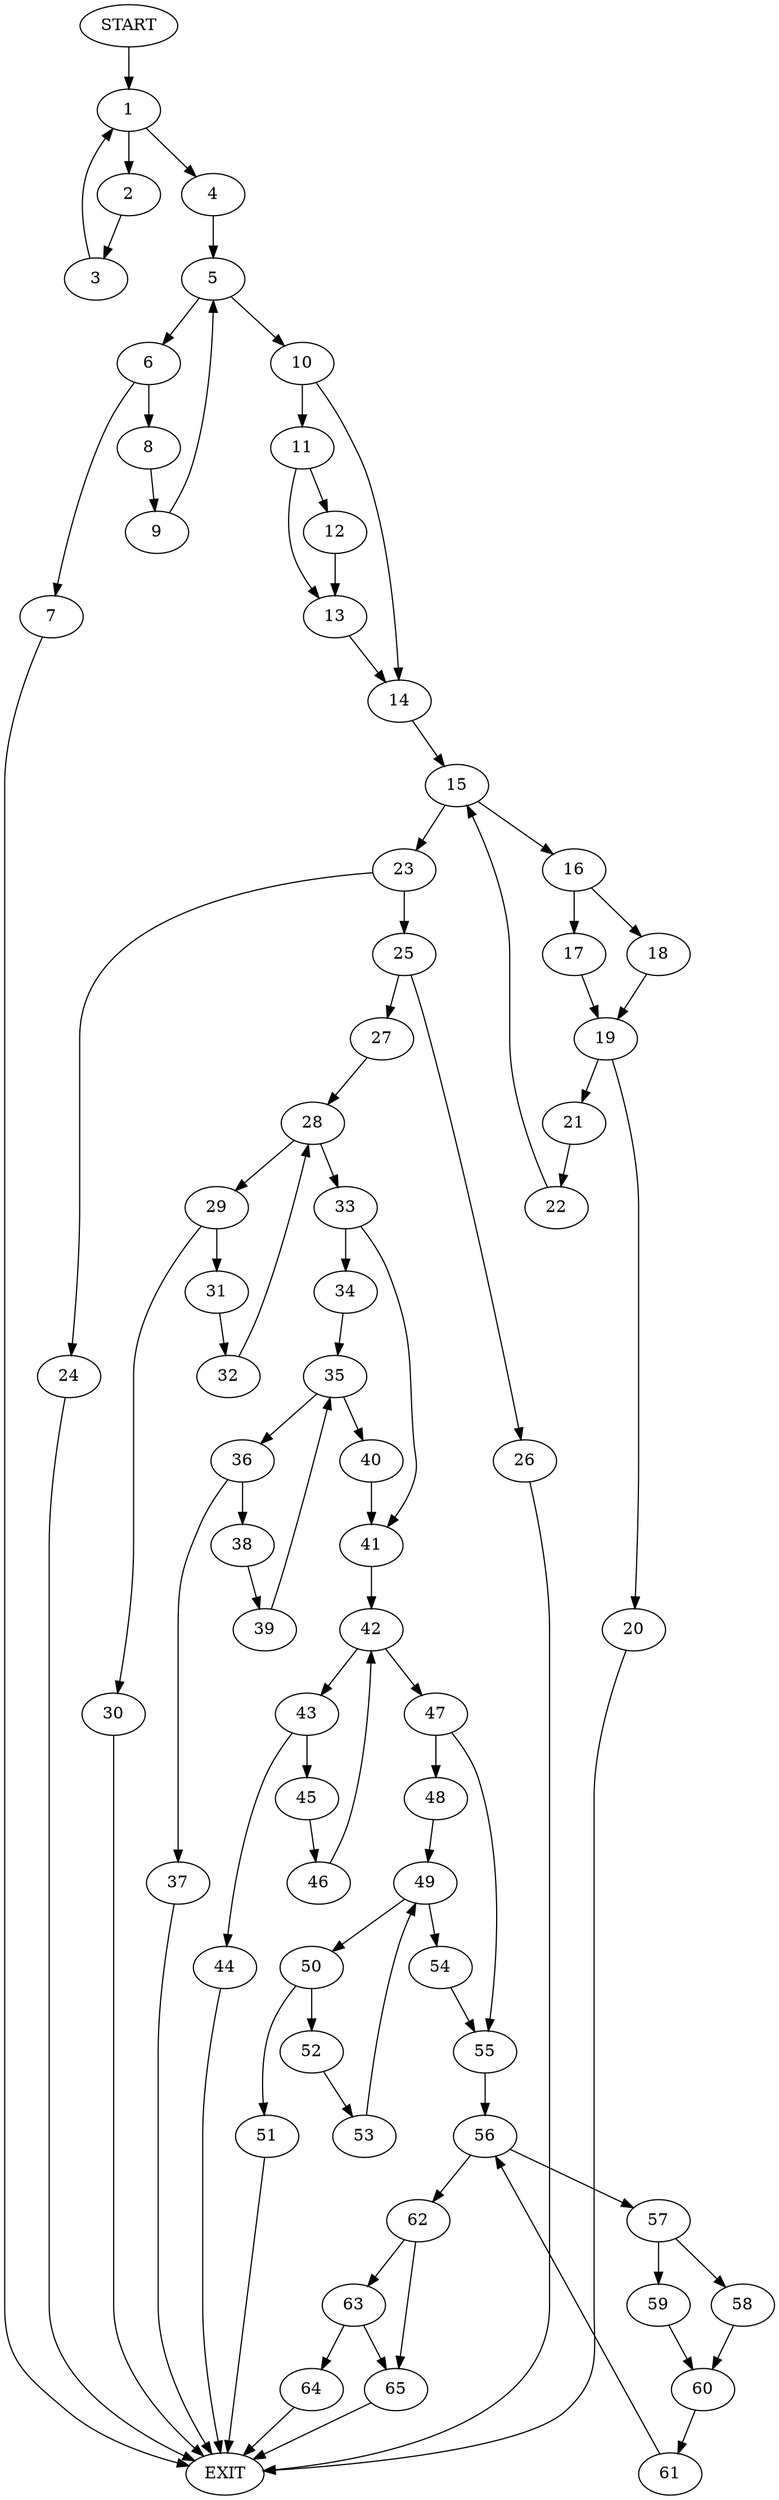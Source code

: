 digraph { 
0 [label="START"];
1;
2;
3;
4;
5;
6;
7;
8;
9;
10;
11;
12;
13;
14;
15;
16;
17;
18;
19;
20;
21;
22;
23;
24;
25;
26;
27;
28;
29;
30;
31;
32;
33;
34;
35;
36;
37;
38;
39;
40;
41;
42;
43;
44;
45;
46;
47;
48;
49;
50;
51;
52;
53;
54;
55;
56;
57;
58;
59;
60;
61;
62;
63;
64;
65;
66[label="EXIT"];
0 -> 1;
1 -> 2;
1 -> 4;
2 -> 3;
3 -> 1;
4 -> 5;
5 -> 6;
5 -> 10;
6 -> 7;
6 -> 8;
7 -> 66;
8 -> 9;
9 -> 5;
10 -> 14;
10 -> 11;
11 -> 12;
11 -> 13;
12 -> 13;
13 -> 14;
14 -> 15;
15 -> 16;
15 -> 23;
16 -> 17;
16 -> 18;
17 -> 19;
18 -> 19;
19 -> 20;
19 -> 21;
20 -> 66;
21 -> 22;
22 -> 15;
23 -> 24;
23 -> 25;
24 -> 66;
25 -> 26;
25 -> 27;
26 -> 66;
27 -> 28;
28 -> 29;
28 -> 33;
29 -> 30;
29 -> 31;
30 -> 66;
31 -> 32;
32 -> 28;
33 -> 34;
33 -> 41;
34 -> 35;
35 -> 36;
35 -> 40;
36 -> 37;
36 -> 38;
37 -> 66;
38 -> 39;
39 -> 35;
40 -> 41;
41 -> 42;
42 -> 43;
42 -> 47;
43 -> 44;
43 -> 45;
44 -> 66;
45 -> 46;
46 -> 42;
47 -> 48;
47 -> 55;
48 -> 49;
49 -> 50;
49 -> 54;
50 -> 51;
50 -> 52;
51 -> 66;
52 -> 53;
53 -> 49;
54 -> 55;
55 -> 56;
56 -> 57;
56 -> 62;
57 -> 58;
57 -> 59;
58 -> 60;
59 -> 60;
60 -> 61;
61 -> 56;
62 -> 63;
62 -> 65;
63 -> 64;
63 -> 65;
64 -> 66;
65 -> 66;
}